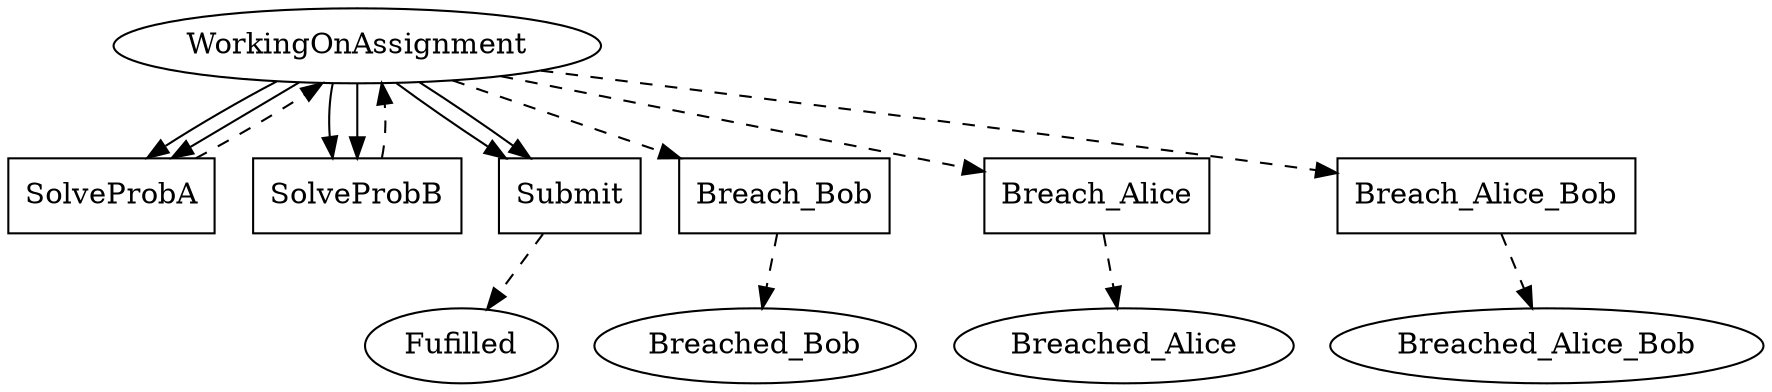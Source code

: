 // THIS IS A GENERATED FILE. DO NOT EDIT.

digraph partner_assignment_demonstrating_relievable_obligations_via_permissions {    
    Fulfilled[label=Fufilled];
    WorkingOnAssignment[label=WorkingOnAssignment];
	Breached_Bob[label=Breached_Bob];
	Breached_Alice[label=Breached_Alice];
	Breached_Alice_Bob[label=Breached_Alice_Bob]
    
     
    SolveProbA[label=SolveProbA,shape=box];
	SolveProbB[label=SolveProbB,shape=box];
	Submit[label=Submit,shape=box];
	Breach_Bob[label=Breach_Bob,shape=box];
	Breach_Alice[label=Breach_Alice,shape=box];
	Breach_Alice_Bob[label=Breach_Alice_Bob,shape=box]    
    
    
    
    WorkingOnAssignment -> SolveProbA;
	WorkingOnAssignment -> SolveProbB;
	WorkingOnAssignment -> SolveProbB;
	WorkingOnAssignment -> SolveProbA;
	WorkingOnAssignment -> Submit;
	WorkingOnAssignment -> Submit;
	WorkingOnAssignment -> Breach_Alice_Bob [style=dashed];
	WorkingOnAssignment -> Breach_Alice [style=dashed];
	WorkingOnAssignment -> Breach_Bob [style=dashed]
    
    SolveProbA -> WorkingOnAssignment [style=dashed];
	SolveProbB -> WorkingOnAssignment [style=dashed];
	Submit -> Fulfilled [style=dashed];
	Breach_Bob -> Breached_Bob [style=dashed];
	Breach_Alice -> Breached_Alice [style=dashed];
	Breach_Alice_Bob -> Breached_Alice_Bob [style=dashed];
	     
    
       
}